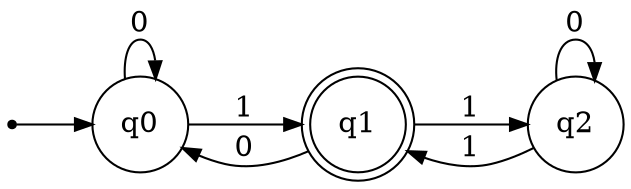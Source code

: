 digraph {
	ranksep=0.5 size="8, 8"
	rankdir=LR
	Initial [label="" fontsize=14.0 shape=point]
	q0 [fontsize=14.0 shape=circle]
	q1 [fontsize=14.0 shape=doublecircle]
	q2 [fontsize=14.0 shape=circle]
	Initial -> q0 [arrowsize=0.85]
	q0 -> q0 [label=" 0 " arrowsize=0.85 fontsize=14.0]
	q0 -> q1 [label=" 1 " arrowsize=0.85 fontsize=14.0]
	q1 -> q0 [label=" 0 " arrowsize=0.85 fontsize=14.0]
	q1 -> q2 [label=" 1 " arrowsize=0.85 fontsize=14.0]
	q2 -> q2 [label=" 0 " arrowsize=0.85 fontsize=14.0]
	q2 -> q1 [label=" 1 " arrowsize=0.85 fontsize=14.0]
}
